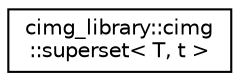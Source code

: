 digraph G
{
  edge [fontname="Helvetica",fontsize="10",labelfontname="Helvetica",labelfontsize="10"];
  node [fontname="Helvetica",fontsize="10",shape=record];
  rankdir="LR";
  Node1 [label="cimg_library::cimg\l::superset\< T, t \>",height=0.2,width=0.4,color="black", fillcolor="white", style="filled",URL="$structcimg__library_1_1cimg_1_1superset.html"];
}
